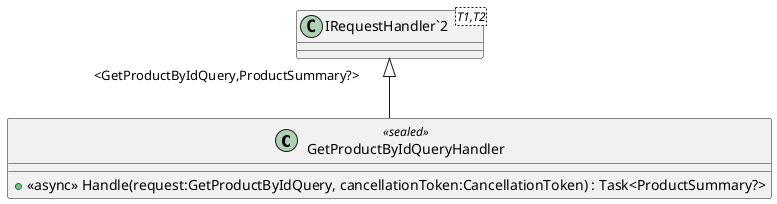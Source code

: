 @startuml
class GetProductByIdQueryHandler <<sealed>> {
    + <<async>> Handle(request:GetProductByIdQuery, cancellationToken:CancellationToken) : Task<ProductSummary?>
}
class "IRequestHandler`2"<T1,T2> {
}
"IRequestHandler`2" "<GetProductByIdQuery,ProductSummary?>" <|-- GetProductByIdQueryHandler
@enduml
